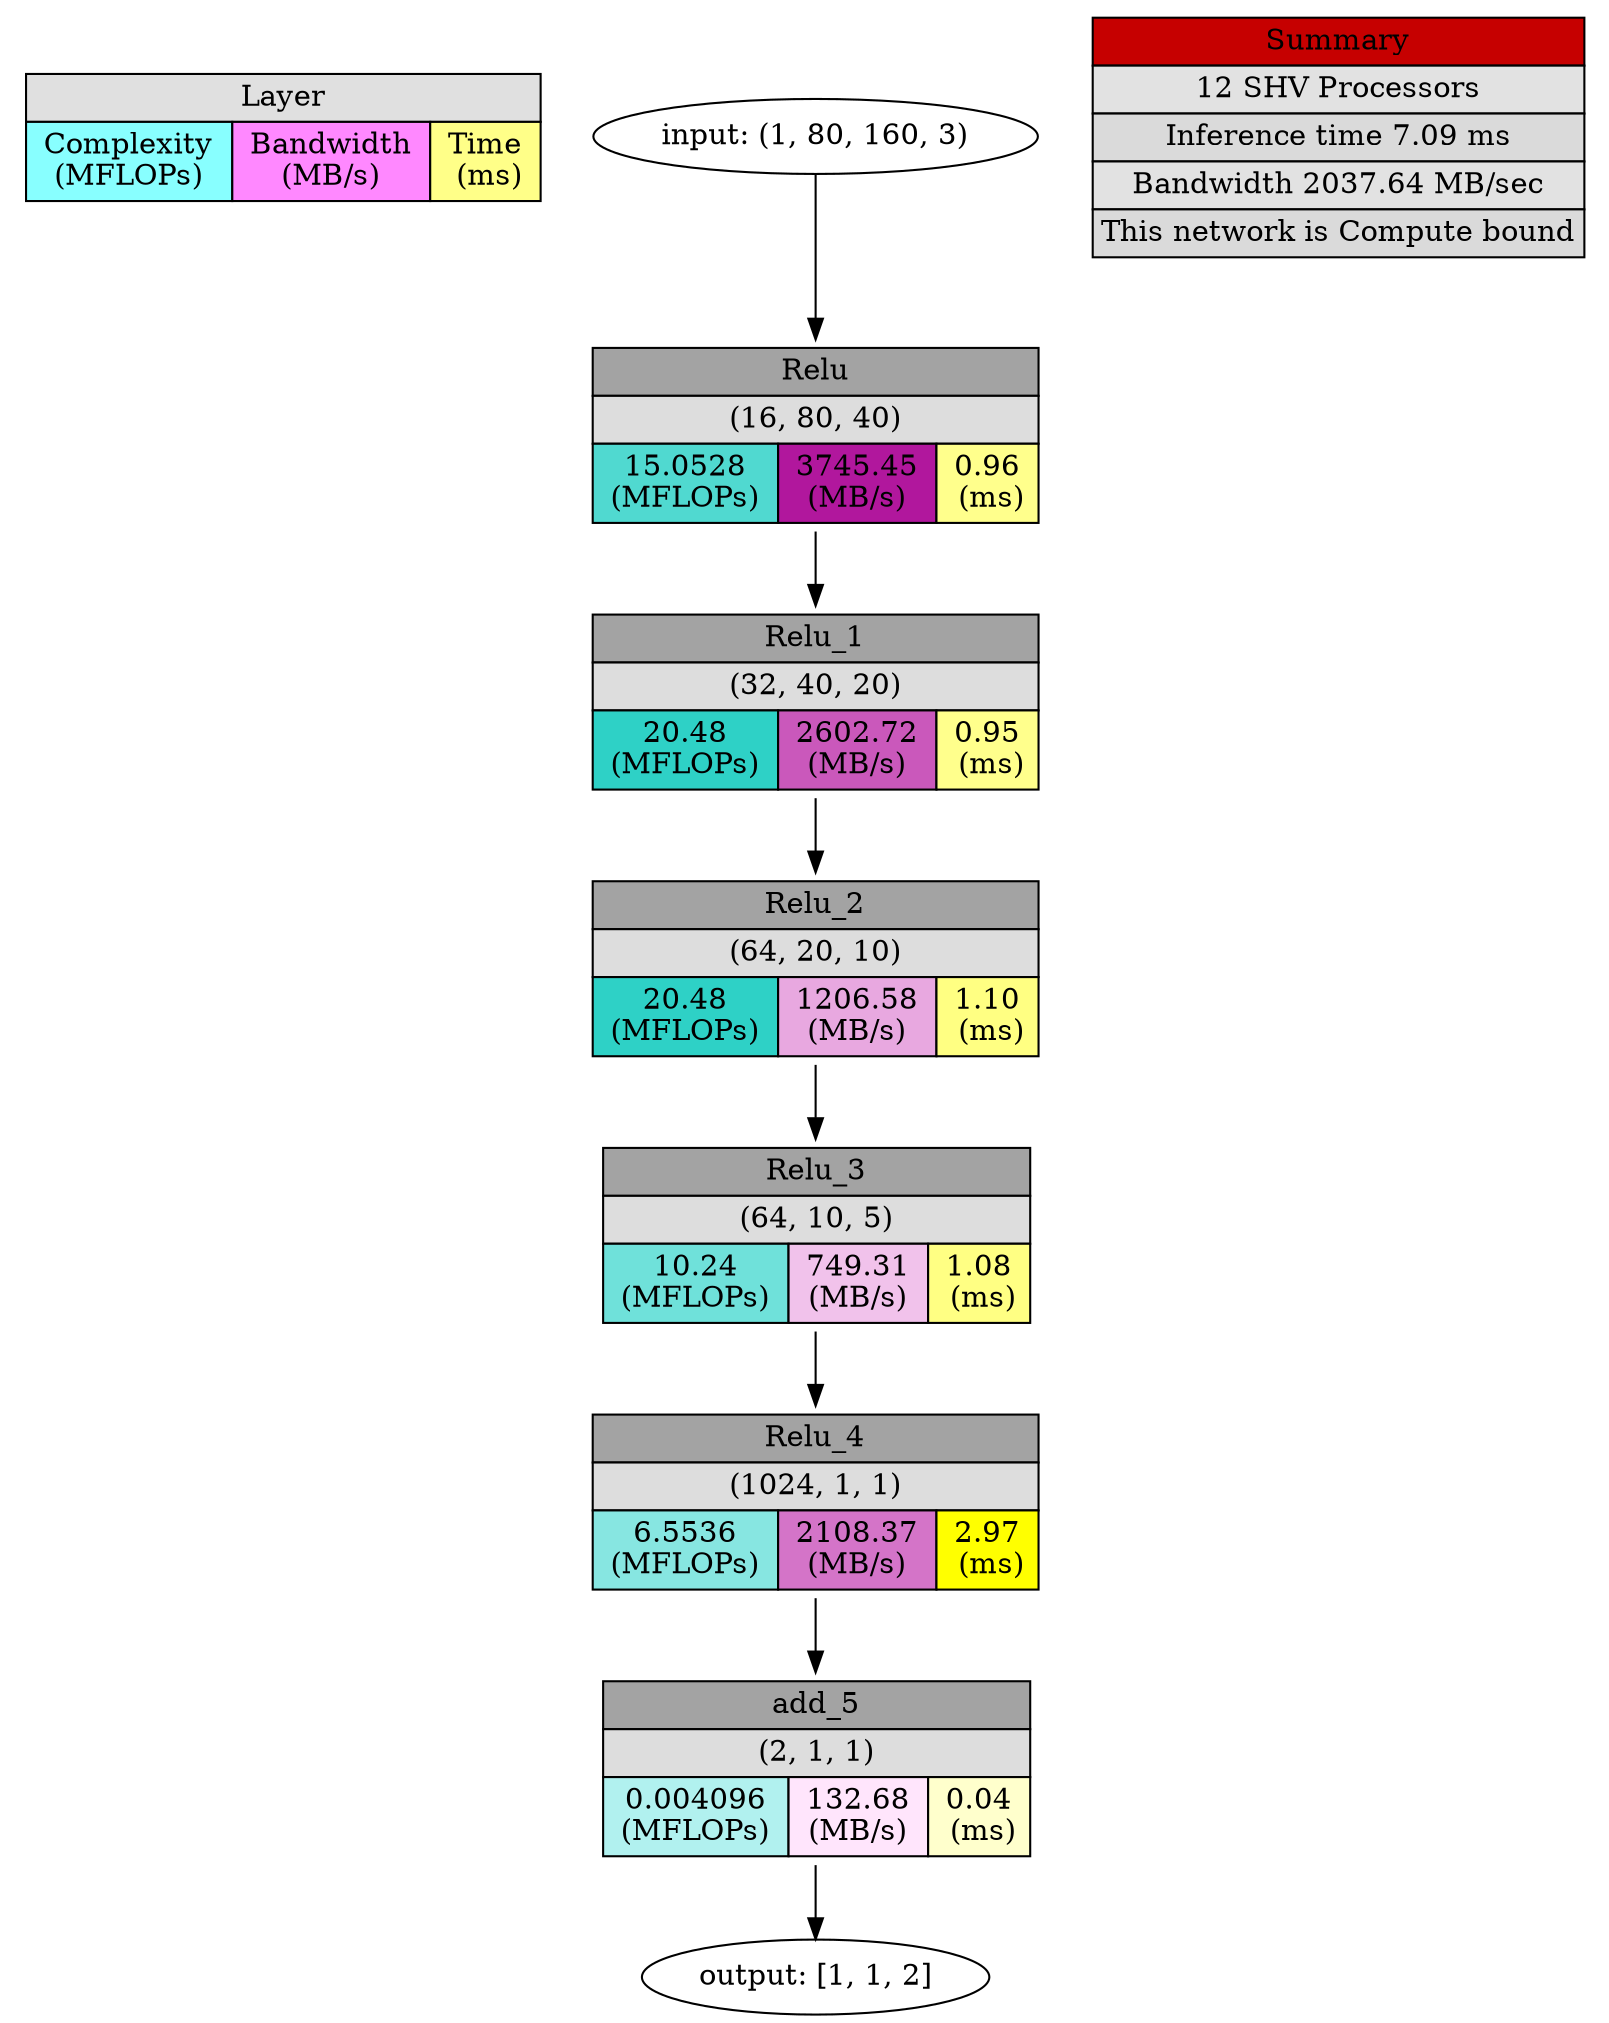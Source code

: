 digraph output {
	Legend [label=<<TABLE BORDER="0" CELLBORDER="1" CELLSPACING="0" CELLPADDING="3">
<TR><TD  BGCOLOR = "#E0E0E0" COLSPAN="3">Layer</TD></TR>
<TR><TD BGCOLOR = "#88FFFF"> Complexity <br/> (MFLOPs) </TD>
<TD BGCOLOR = "#FF88FF"> Bandwidth <br/> (MB/s) </TD>
<TD BGCOLOR = "#FFFF88"> Time <br/> (ms)</TD></TR>
</TABLE>>
 shape=plaintext]
	Input [label="input: (1, 80, 160, 3)"]
	Relu [label=<
<TABLE BORDER="0" CELLBORDER="1" CELLSPACING="0" CELLPADDING="3">
<TR>
    <TD  BGCOLOR = "#A3A3A3" COLSPAN="3">Relu</TD>
</TR>
<TR>
    <TD  BGCOLOR = "#DDDDDD" COLSPAN="3">(16, 80, 40)</TD>
</TR>
<TR>
    <TD BGCOLOR = "#50D9D0"> 15.0528 <br/> (MFLOPs) </TD>
    <TD BGCOLOR = "#B1179D"> 3745.45 <br/> (MB/s) </TD>
    <TD BGCOLOR = "#FFFF8C"> 0.96 <br/> (ms)</TD>
</TR>
</TABLE>>
 shape=plaintext]
	Input -> Relu
	Relu_1 [label=<
<TABLE BORDER="0" CELLBORDER="1" CELLSPACING="0" CELLPADDING="3">
<TR>
    <TD  BGCOLOR = "#A3A3A3" COLSPAN="3">Relu_1</TD>
</TR>
<TR>
    <TD  BGCOLOR = "#DDDDDD" COLSPAN="3">(32, 40, 20)</TD>
</TR>
<TR>
    <TD BGCOLOR = "#2ED1C6"> 20.48 <br/> (MFLOPs) </TD>
    <TD BGCOLOR = "#CA58BB"> 2602.72 <br/> (MB/s) </TD>
    <TD BGCOLOR = "#FFFF8C"> 0.95 <br/> (ms)</TD>
</TR>
</TABLE>>
 shape=plaintext]
	Relu -> Relu_1
	Relu_2 [label=<
<TABLE BORDER="0" CELLBORDER="1" CELLSPACING="0" CELLPADDING="3">
<TR>
    <TD  BGCOLOR = "#A3A3A3" COLSPAN="3">Relu_2</TD>
</TR>
<TR>
    <TD  BGCOLOR = "#DDDDDD" COLSPAN="3">(64, 20, 10)</TD>
</TR>
<TR>
    <TD BGCOLOR = "#2ED1C6"> 20.48 <br/> (MFLOPs) </TD>
    <TD BGCOLOR = "#E8A8E0"> 1206.58 <br/> (MB/s) </TD>
    <TD BGCOLOR = "#FFFF82"> 1.10 <br/> (ms)</TD>
</TR>
</TABLE>>
 shape=plaintext]
	Relu_1 -> Relu_2
	Relu_3 [label=<
<TABLE BORDER="0" CELLBORDER="1" CELLSPACING="0" CELLPADDING="3">
<TR>
    <TD  BGCOLOR = "#A3A3A3" COLSPAN="3">Relu_3</TD>
</TR>
<TR>
    <TD  BGCOLOR = "#DDDDDD" COLSPAN="3">(64, 10, 5)</TD>
</TR>
<TR>
    <TD BGCOLOR = "#6FE1DA"> 10.24 <br/> (MFLOPs) </TD>
    <TD BGCOLOR = "#F1C2EB"> 749.31 <br/> (MB/s) </TD>
    <TD BGCOLOR = "#FFFF83"> 1.08 <br/> (ms)</TD>
</TR>
</TABLE>>
 shape=plaintext]
	Relu_2 -> Relu_3
	Relu_4 [label=<
<TABLE BORDER="0" CELLBORDER="1" CELLSPACING="0" CELLPADDING="3">
<TR>
    <TD  BGCOLOR = "#A3A3A3" COLSPAN="3">Relu_4</TD>
</TR>
<TR>
    <TD  BGCOLOR = "#DDDDDD" COLSPAN="3">(1024, 1, 1)</TD>
</TR>
<TR>
    <TD BGCOLOR = "#87E6E1"> 6.5536 <br/> (MFLOPs) </TD>
    <TD BGCOLOR = "#D474C8"> 2108.37 <br/> (MB/s) </TD>
    <TD BGCOLOR = "#FFFF0"> 2.97 <br/> (ms)</TD>
</TR>
</TABLE>>
 shape=plaintext]
	Relu_3 -> Relu_4
	add_5 [label=<
<TABLE BORDER="0" CELLBORDER="1" CELLSPACING="0" CELLPADDING="3">
<TR>
    <TD  BGCOLOR = "#A3A3A3" COLSPAN="3">add_5</TD>
</TR>
<TR>
    <TD  BGCOLOR = "#DDDDDD" COLSPAN="3">(2, 1, 1)</TD>
</TR>
<TR>
    <TD BGCOLOR = "#B1F1EF"> 0.004096 <br/> (MFLOPs) </TD>
    <TD BGCOLOR = "#FFE5FC"> 132.68 <br/> (MB/s) </TD>
    <TD BGCOLOR = "#FFFFCC"> 0.04 <br/> (ms)</TD>
</TR>
</TABLE>>
 shape=plaintext]
	Relu_4 -> add_5
	Output [label="output: [1, 1, 2]"]
	add_5 -> Output
	Summary [label=<<TABLE BORDER="0" CELLBORDER="1" CELLSPACING="0" CELLPADDING="3">
<TR><TD  BGCOLOR = "#C60000" COLSPAN="3">Summary</TD></TR>
<TR><TD  BGCOLOR = "#E2E2E2" COLSPAN="3">12 SHV Processors</TD></TR>
<TR><TD  BGCOLOR = "#DADADA" COLSPAN="3">Inference time 7.09 ms</TD></TR>
<TR><TD  BGCOLOR = "#E2E2E2" COLSPAN="3">Bandwidth 2037.64 MB/sec</TD></TR>
<TR><TD  BGCOLOR = "#DADADA" COLSPAN="3">This network is Compute bound</TD></TR>
</TABLE>>
 shape=plaintext]
}
